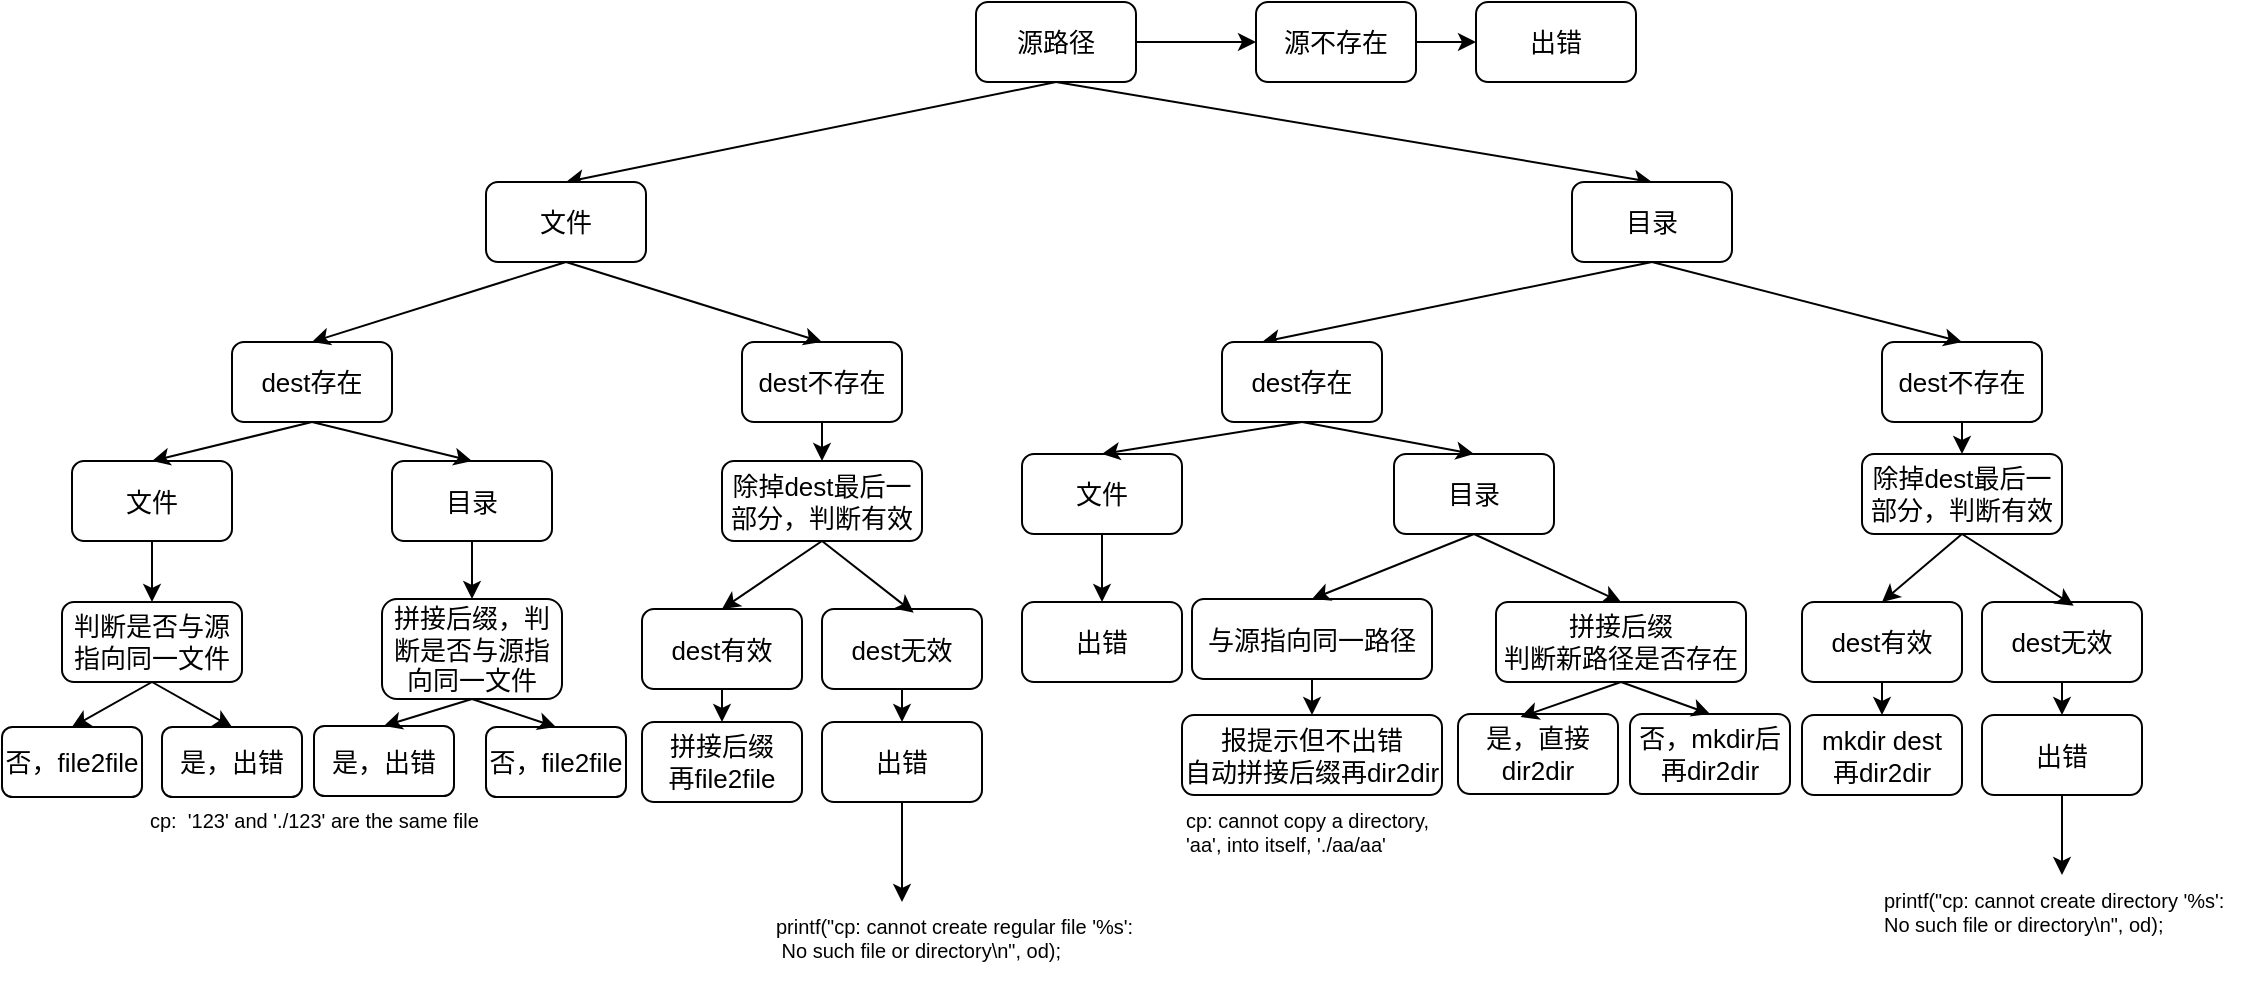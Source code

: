 <mxfile version="20.3.0" type="device"><diagram id="1-LdetkrcI_9c956zNeC" name="第 1 页"><mxGraphModel dx="1480" dy="903" grid="1" gridSize="10" guides="1" tooltips="1" connect="1" arrows="1" fold="1" page="1" pageScale="1" pageWidth="1169" pageHeight="827" math="0" shadow="0"><root><mxCell id="0"/><mxCell id="1" parent="0"/><mxCell id="vdgWJqhM1xVV5g6M8hIq-76" value="源路径" style="rounded=1;whiteSpace=wrap;html=1;fontSize=13;" vertex="1" parent="1"><mxGeometry x="497" y="140" width="80" height="40" as="geometry"/></mxCell><mxCell id="vdgWJqhM1xVV5g6M8hIq-77" value="" style="endArrow=classic;html=1;rounded=0;fontSize=16;exitX=0.5;exitY=1;exitDx=0;exitDy=0;entryX=0.5;entryY=0;entryDx=0;entryDy=0;" edge="1" parent="1" source="vdgWJqhM1xVV5g6M8hIq-76" target="vdgWJqhM1xVV5g6M8hIq-79"><mxGeometry width="50" height="50" relative="1" as="geometry"><mxPoint x="630" y="490" as="sourcePoint"/><mxPoint x="490" y="260" as="targetPoint"/></mxGeometry></mxCell><mxCell id="vdgWJqhM1xVV5g6M8hIq-78" value="" style="endArrow=classic;html=1;rounded=0;fontSize=16;exitX=0.5;exitY=1;exitDx=0;exitDy=0;entryX=0.5;entryY=0;entryDx=0;entryDy=0;" edge="1" parent="1" source="vdgWJqhM1xVV5g6M8hIq-76" target="vdgWJqhM1xVV5g6M8hIq-80"><mxGeometry width="50" height="50" relative="1" as="geometry"><mxPoint x="630" y="490" as="sourcePoint"/><mxPoint x="730" y="260" as="targetPoint"/></mxGeometry></mxCell><mxCell id="vdgWJqhM1xVV5g6M8hIq-79" value="文件" style="rounded=1;whiteSpace=wrap;html=1;fontSize=13;" vertex="1" parent="1"><mxGeometry x="252" y="230" width="80" height="40" as="geometry"/></mxCell><mxCell id="vdgWJqhM1xVV5g6M8hIq-80" value="目录" style="rounded=1;whiteSpace=wrap;html=1;fontSize=13;" vertex="1" parent="1"><mxGeometry x="795" y="230" width="80" height="40" as="geometry"/></mxCell><mxCell id="vdgWJqhM1xVV5g6M8hIq-81" value="" style="endArrow=classic;html=1;rounded=0;fontSize=16;exitX=0.5;exitY=1;exitDx=0;exitDy=0;" edge="1" parent="1" source="vdgWJqhM1xVV5g6M8hIq-80"><mxGeometry width="50" height="50" relative="1" as="geometry"><mxPoint x="700" y="270" as="sourcePoint"/><mxPoint x="640" y="310" as="targetPoint"/></mxGeometry></mxCell><mxCell id="vdgWJqhM1xVV5g6M8hIq-82" value="dest存在" style="rounded=1;whiteSpace=wrap;html=1;fontSize=13;" vertex="1" parent="1"><mxGeometry x="620" y="310" width="80" height="40" as="geometry"/></mxCell><mxCell id="vdgWJqhM1xVV5g6M8hIq-83" value="dest不存在" style="rounded=1;whiteSpace=wrap;html=1;fontSize=13;" vertex="1" parent="1"><mxGeometry x="950" y="310" width="80" height="40" as="geometry"/></mxCell><mxCell id="vdgWJqhM1xVV5g6M8hIq-84" value="文件" style="rounded=1;whiteSpace=wrap;html=1;fontSize=13;" vertex="1" parent="1"><mxGeometry x="520" y="366" width="80" height="40" as="geometry"/></mxCell><mxCell id="vdgWJqhM1xVV5g6M8hIq-85" value="目录" style="rounded=1;whiteSpace=wrap;html=1;fontSize=13;" vertex="1" parent="1"><mxGeometry x="706" y="366" width="80" height="40" as="geometry"/></mxCell><mxCell id="vdgWJqhM1xVV5g6M8hIq-86" value="与源指向同一路径" style="rounded=1;whiteSpace=wrap;html=1;fontSize=13;" vertex="1" parent="1"><mxGeometry x="605" y="438.5" width="120" height="40" as="geometry"/></mxCell><mxCell id="vdgWJqhM1xVV5g6M8hIq-87" value="源不存在" style="rounded=1;whiteSpace=wrap;html=1;fontSize=13;" vertex="1" parent="1"><mxGeometry x="637" y="140" width="80" height="40" as="geometry"/></mxCell><mxCell id="vdgWJqhM1xVV5g6M8hIq-88" value="出错" style="rounded=1;whiteSpace=wrap;html=1;fontSize=13;" vertex="1" parent="1"><mxGeometry x="747" y="140" width="80" height="40" as="geometry"/></mxCell><mxCell id="vdgWJqhM1xVV5g6M8hIq-89" value="除掉dest最后一部分，判断有效" style="rounded=1;whiteSpace=wrap;html=1;fontSize=13;" vertex="1" parent="1"><mxGeometry x="940" y="366" width="100" height="40" as="geometry"/></mxCell><mxCell id="vdgWJqhM1xVV5g6M8hIq-90" value="dest有效" style="rounded=1;whiteSpace=wrap;html=1;fontSize=13;" vertex="1" parent="1"><mxGeometry x="910" y="440" width="80" height="40" as="geometry"/></mxCell><mxCell id="vdgWJqhM1xVV5g6M8hIq-91" value="dest无效" style="rounded=1;whiteSpace=wrap;html=1;fontSize=13;" vertex="1" parent="1"><mxGeometry x="1000" y="440" width="80" height="40" as="geometry"/></mxCell><mxCell id="vdgWJqhM1xVV5g6M8hIq-92" value="报提示但不出错&lt;br&gt;自动拼接后缀再dir2dir" style="rounded=1;whiteSpace=wrap;html=1;fontSize=13;" vertex="1" parent="1"><mxGeometry x="600" y="496.5" width="130" height="40" as="geometry"/></mxCell><mxCell id="vdgWJqhM1xVV5g6M8hIq-93" value="出错" style="rounded=1;whiteSpace=wrap;html=1;fontSize=13;" vertex="1" parent="1"><mxGeometry x="520" y="440" width="80" height="40" as="geometry"/></mxCell><mxCell id="vdgWJqhM1xVV5g6M8hIq-94" style="edgeStyle=orthogonalEdgeStyle;rounded=0;orthogonalLoop=1;jettySize=auto;html=1;exitX=0.5;exitY=1;exitDx=0;exitDy=0;entryX=0.5;entryY=0;entryDx=0;entryDy=0;fontSize=10;" edge="1" parent="1" source="vdgWJqhM1xVV5g6M8hIq-95" target="vdgWJqhM1xVV5g6M8hIq-150"><mxGeometry relative="1" as="geometry"/></mxCell><mxCell id="vdgWJqhM1xVV5g6M8hIq-95" value="出错" style="rounded=1;whiteSpace=wrap;html=1;fontSize=13;" vertex="1" parent="1"><mxGeometry x="1000" y="496.5" width="80" height="40" as="geometry"/></mxCell><mxCell id="vdgWJqhM1xVV5g6M8hIq-96" value="mkdir dest&lt;br&gt;再dir2dir" style="rounded=1;whiteSpace=wrap;html=1;fontSize=13;" vertex="1" parent="1"><mxGeometry x="910" y="496.5" width="80" height="40" as="geometry"/></mxCell><mxCell id="vdgWJqhM1xVV5g6M8hIq-97" value="" style="endArrow=classic;html=1;rounded=0;fontSize=16;exitX=0.5;exitY=1;exitDx=0;exitDy=0;entryX=0.5;entryY=0;entryDx=0;entryDy=0;" edge="1" parent="1" source="vdgWJqhM1xVV5g6M8hIq-80" target="vdgWJqhM1xVV5g6M8hIq-83"><mxGeometry width="50" height="50" relative="1" as="geometry"><mxPoint x="700" y="270" as="sourcePoint"/><mxPoint x="640" y="310" as="targetPoint"/></mxGeometry></mxCell><mxCell id="vdgWJqhM1xVV5g6M8hIq-98" value="" style="endArrow=classic;html=1;rounded=0;fontSize=16;exitX=0.5;exitY=1;exitDx=0;exitDy=0;entryX=0.5;entryY=0;entryDx=0;entryDy=0;" edge="1" parent="1" source="vdgWJqhM1xVV5g6M8hIq-82" target="vdgWJqhM1xVV5g6M8hIq-85"><mxGeometry width="50" height="50" relative="1" as="geometry"><mxPoint x="640" y="350" as="sourcePoint"/><mxPoint x="630" y="310" as="targetPoint"/></mxGeometry></mxCell><mxCell id="vdgWJqhM1xVV5g6M8hIq-99" value="" style="endArrow=classic;html=1;rounded=0;fontSize=16;exitX=0.5;exitY=1;exitDx=0;exitDy=0;entryX=0.5;entryY=0;entryDx=0;entryDy=0;" edge="1" parent="1" source="vdgWJqhM1xVV5g6M8hIq-82" target="vdgWJqhM1xVV5g6M8hIq-84"><mxGeometry width="50" height="50" relative="1" as="geometry"><mxPoint x="700" y="270" as="sourcePoint"/><mxPoint x="640" y="310" as="targetPoint"/></mxGeometry></mxCell><mxCell id="vdgWJqhM1xVV5g6M8hIq-100" value="" style="endArrow=classic;html=1;rounded=0;fontSize=16;exitX=0.5;exitY=1;exitDx=0;exitDy=0;entryX=0.5;entryY=0;entryDx=0;entryDy=0;" edge="1" parent="1" source="vdgWJqhM1xVV5g6M8hIq-84" target="vdgWJqhM1xVV5g6M8hIq-93"><mxGeometry width="50" height="50" relative="1" as="geometry"><mxPoint x="780" y="256" as="sourcePoint"/><mxPoint x="720" y="296" as="targetPoint"/></mxGeometry></mxCell><mxCell id="vdgWJqhM1xVV5g6M8hIq-101" value="" style="endArrow=classic;html=1;rounded=0;fontSize=16;exitX=0.5;exitY=1;exitDx=0;exitDy=0;entryX=0.5;entryY=0;entryDx=0;entryDy=0;" edge="1" parent="1" source="vdgWJqhM1xVV5g6M8hIq-85" target="vdgWJqhM1xVV5g6M8hIq-86"><mxGeometry width="50" height="50" relative="1" as="geometry"><mxPoint x="770" y="256" as="sourcePoint"/><mxPoint x="710" y="296" as="targetPoint"/></mxGeometry></mxCell><mxCell id="vdgWJqhM1xVV5g6M8hIq-102" value="" style="endArrow=classic;html=1;rounded=0;fontSize=16;exitX=0.5;exitY=1;exitDx=0;exitDy=0;entryX=0.5;entryY=0;entryDx=0;entryDy=0;" edge="1" parent="1" source="vdgWJqhM1xVV5g6M8hIq-85" target="vdgWJqhM1xVV5g6M8hIq-142"><mxGeometry width="50" height="50" relative="1" as="geometry"><mxPoint x="770" y="256" as="sourcePoint"/><mxPoint x="845" y="440" as="targetPoint"/></mxGeometry></mxCell><mxCell id="vdgWJqhM1xVV5g6M8hIq-103" value="" style="endArrow=classic;html=1;rounded=0;fontSize=16;exitX=0.5;exitY=1;exitDx=0;exitDy=0;entryX=0.5;entryY=0;entryDx=0;entryDy=0;" edge="1" parent="1" source="vdgWJqhM1xVV5g6M8hIq-86" target="vdgWJqhM1xVV5g6M8hIq-92"><mxGeometry width="50" height="50" relative="1" as="geometry"><mxPoint x="770" y="250" as="sourcePoint"/><mxPoint x="710" y="290" as="targetPoint"/></mxGeometry></mxCell><mxCell id="vdgWJqhM1xVV5g6M8hIq-104" value="" style="endArrow=classic;html=1;rounded=0;fontSize=16;exitX=0.5;exitY=1;exitDx=0;exitDy=0;entryX=0.5;entryY=0;entryDx=0;entryDy=0;" edge="1" parent="1" source="vdgWJqhM1xVV5g6M8hIq-83" target="vdgWJqhM1xVV5g6M8hIq-89"><mxGeometry width="50" height="50" relative="1" as="geometry"><mxPoint x="750" y="282" as="sourcePoint"/><mxPoint x="690" y="322" as="targetPoint"/></mxGeometry></mxCell><mxCell id="vdgWJqhM1xVV5g6M8hIq-105" value="" style="endArrow=classic;html=1;rounded=0;fontSize=16;exitX=0.5;exitY=1;exitDx=0;exitDy=0;entryX=0.5;entryY=0;entryDx=0;entryDy=0;" edge="1" parent="1" source="vdgWJqhM1xVV5g6M8hIq-89" target="vdgWJqhM1xVV5g6M8hIq-90"><mxGeometry width="50" height="50" relative="1" as="geometry"><mxPoint x="780" y="284" as="sourcePoint"/><mxPoint x="720" y="324" as="targetPoint"/></mxGeometry></mxCell><mxCell id="vdgWJqhM1xVV5g6M8hIq-106" value="" style="endArrow=classic;html=1;rounded=0;fontSize=16;exitX=0.5;exitY=1;exitDx=0;exitDy=0;entryX=0.573;entryY=0.046;entryDx=0;entryDy=0;entryPerimeter=0;" edge="1" parent="1" source="vdgWJqhM1xVV5g6M8hIq-89" target="vdgWJqhM1xVV5g6M8hIq-91"><mxGeometry width="50" height="50" relative="1" as="geometry"><mxPoint x="780" y="284" as="sourcePoint"/><mxPoint x="720" y="324" as="targetPoint"/></mxGeometry></mxCell><mxCell id="vdgWJqhM1xVV5g6M8hIq-107" value="" style="endArrow=classic;html=1;rounded=0;fontSize=16;exitX=0.5;exitY=1;exitDx=0;exitDy=0;entryX=0.5;entryY=0;entryDx=0;entryDy=0;" edge="1" parent="1" source="vdgWJqhM1xVV5g6M8hIq-90" target="vdgWJqhM1xVV5g6M8hIq-96"><mxGeometry width="50" height="50" relative="1" as="geometry"><mxPoint x="740" y="276.5" as="sourcePoint"/><mxPoint x="680" y="316.5" as="targetPoint"/></mxGeometry></mxCell><mxCell id="vdgWJqhM1xVV5g6M8hIq-108" value="" style="endArrow=classic;html=1;rounded=0;fontSize=16;exitX=0.5;exitY=1;exitDx=0;exitDy=0;entryX=0.5;entryY=0;entryDx=0;entryDy=0;" edge="1" parent="1" source="vdgWJqhM1xVV5g6M8hIq-91" target="vdgWJqhM1xVV5g6M8hIq-95"><mxGeometry width="50" height="50" relative="1" as="geometry"><mxPoint x="720" y="276.5" as="sourcePoint"/><mxPoint x="660" y="316.5" as="targetPoint"/></mxGeometry></mxCell><mxCell id="vdgWJqhM1xVV5g6M8hIq-109" value="" style="endArrow=classic;html=1;rounded=0;fontSize=16;entryX=0;entryY=0.5;entryDx=0;entryDy=0;" edge="1" parent="1" source="vdgWJqhM1xVV5g6M8hIq-76" target="vdgWJqhM1xVV5g6M8hIq-87"><mxGeometry width="50" height="50" relative="1" as="geometry"><mxPoint x="617" y="490" as="sourcePoint"/><mxPoint x="717" y="260" as="targetPoint"/></mxGeometry></mxCell><mxCell id="vdgWJqhM1xVV5g6M8hIq-110" value="" style="endArrow=classic;html=1;rounded=0;fontSize=16;entryX=0;entryY=0.5;entryDx=0;entryDy=0;" edge="1" parent="1" target="vdgWJqhM1xVV5g6M8hIq-88"><mxGeometry width="50" height="50" relative="1" as="geometry"><mxPoint x="717" y="160" as="sourcePoint"/><mxPoint x="687" y="270" as="targetPoint"/></mxGeometry></mxCell><mxCell id="vdgWJqhM1xVV5g6M8hIq-111" value="dest存在" style="rounded=1;whiteSpace=wrap;html=1;fontSize=13;" vertex="1" parent="1"><mxGeometry x="125" y="310" width="80" height="40" as="geometry"/></mxCell><mxCell id="vdgWJqhM1xVV5g6M8hIq-112" value="dest不存在" style="rounded=1;whiteSpace=wrap;html=1;fontSize=13;" vertex="1" parent="1"><mxGeometry x="380" y="310" width="80" height="40" as="geometry"/></mxCell><mxCell id="vdgWJqhM1xVV5g6M8hIq-113" value="文件" style="rounded=1;whiteSpace=wrap;html=1;fontSize=13;" vertex="1" parent="1"><mxGeometry x="45" y="369.5" width="80" height="40" as="geometry"/></mxCell><mxCell id="vdgWJqhM1xVV5g6M8hIq-114" value="目录" style="rounded=1;whiteSpace=wrap;html=1;fontSize=13;" vertex="1" parent="1"><mxGeometry x="205" y="369.5" width="80" height="40" as="geometry"/></mxCell><mxCell id="vdgWJqhM1xVV5g6M8hIq-115" value="除掉dest最后一部分，判断有效" style="rounded=1;whiteSpace=wrap;html=1;fontSize=13;" vertex="1" parent="1"><mxGeometry x="370" y="369.5" width="100" height="40" as="geometry"/></mxCell><mxCell id="vdgWJqhM1xVV5g6M8hIq-116" value="dest有效" style="rounded=1;whiteSpace=wrap;html=1;fontSize=13;" vertex="1" parent="1"><mxGeometry x="330" y="443.5" width="80" height="40" as="geometry"/></mxCell><mxCell id="vdgWJqhM1xVV5g6M8hIq-117" value="dest无效" style="rounded=1;whiteSpace=wrap;html=1;fontSize=13;" vertex="1" parent="1"><mxGeometry x="420" y="443.5" width="80" height="40" as="geometry"/></mxCell><mxCell id="vdgWJqhM1xVV5g6M8hIq-118" value="" style="edgeStyle=orthogonalEdgeStyle;rounded=0;orthogonalLoop=1;jettySize=auto;html=1;fontSize=10;" edge="1" parent="1" source="vdgWJqhM1xVV5g6M8hIq-119" target="vdgWJqhM1xVV5g6M8hIq-149"><mxGeometry relative="1" as="geometry"/></mxCell><mxCell id="vdgWJqhM1xVV5g6M8hIq-119" value="出错" style="rounded=1;whiteSpace=wrap;html=1;fontSize=13;" vertex="1" parent="1"><mxGeometry x="420" y="500" width="80" height="40" as="geometry"/></mxCell><mxCell id="vdgWJqhM1xVV5g6M8hIq-120" value="拼接后缀&lt;br&gt;再file2file" style="rounded=1;whiteSpace=wrap;html=1;fontSize=13;" vertex="1" parent="1"><mxGeometry x="330" y="500" width="80" height="40" as="geometry"/></mxCell><mxCell id="vdgWJqhM1xVV5g6M8hIq-121" value="" style="endArrow=classic;html=1;rounded=0;fontSize=16;entryX=0.5;entryY=0;entryDx=0;entryDy=0;exitX=0.5;exitY=1;exitDx=0;exitDy=0;" edge="1" parent="1" source="vdgWJqhM1xVV5g6M8hIq-115" target="vdgWJqhM1xVV5g6M8hIq-116"><mxGeometry width="50" height="50" relative="1" as="geometry"><mxPoint x="390" y="423.5" as="sourcePoint"/><mxPoint x="140" y="327.5" as="targetPoint"/></mxGeometry></mxCell><mxCell id="vdgWJqhM1xVV5g6M8hIq-122" value="" style="endArrow=classic;html=1;rounded=0;fontSize=16;exitX=0.5;exitY=1;exitDx=0;exitDy=0;entryX=0.573;entryY=0.046;entryDx=0;entryDy=0;entryPerimeter=0;" edge="1" parent="1" source="vdgWJqhM1xVV5g6M8hIq-115" target="vdgWJqhM1xVV5g6M8hIq-117"><mxGeometry width="50" height="50" relative="1" as="geometry"><mxPoint x="410" y="409.5" as="sourcePoint"/><mxPoint x="140" y="327.5" as="targetPoint"/></mxGeometry></mxCell><mxCell id="vdgWJqhM1xVV5g6M8hIq-123" value="" style="endArrow=classic;html=1;rounded=0;fontSize=16;exitX=0.5;exitY=1;exitDx=0;exitDy=0;entryX=0.5;entryY=0;entryDx=0;entryDy=0;" edge="1" parent="1" source="vdgWJqhM1xVV5g6M8hIq-116" target="vdgWJqhM1xVV5g6M8hIq-120"><mxGeometry width="50" height="50" relative="1" as="geometry"><mxPoint x="160" y="280" as="sourcePoint"/><mxPoint x="100" y="320" as="targetPoint"/></mxGeometry></mxCell><mxCell id="vdgWJqhM1xVV5g6M8hIq-124" value="" style="endArrow=classic;html=1;rounded=0;fontSize=16;exitX=0.5;exitY=1;exitDx=0;exitDy=0;entryX=0.5;entryY=0;entryDx=0;entryDy=0;" edge="1" parent="1" source="vdgWJqhM1xVV5g6M8hIq-117" target="vdgWJqhM1xVV5g6M8hIq-119"><mxGeometry width="50" height="50" relative="1" as="geometry"><mxPoint x="140" y="280" as="sourcePoint"/><mxPoint x="80" y="320" as="targetPoint"/></mxGeometry></mxCell><mxCell id="vdgWJqhM1xVV5g6M8hIq-125" value="" style="endArrow=classic;html=1;rounded=0;fontSize=16;exitX=0.5;exitY=1;exitDx=0;exitDy=0;" edge="1" parent="1" source="vdgWJqhM1xVV5g6M8hIq-112" target="vdgWJqhM1xVV5g6M8hIq-115"><mxGeometry width="50" height="50" relative="1" as="geometry"><mxPoint x="770" y="256" as="sourcePoint"/><mxPoint x="710" y="296" as="targetPoint"/></mxGeometry></mxCell><mxCell id="vdgWJqhM1xVV5g6M8hIq-126" value="判断是否与源指向同一文件" style="rounded=1;whiteSpace=wrap;html=1;fontSize=13;" vertex="1" parent="1"><mxGeometry x="40" y="440" width="90" height="40" as="geometry"/></mxCell><mxCell id="vdgWJqhM1xVV5g6M8hIq-127" value="拼接后缀，判断是否与源指向同一文件" style="rounded=1;whiteSpace=wrap;html=1;fontSize=13;" vertex="1" parent="1"><mxGeometry x="200" y="438.5" width="90" height="50" as="geometry"/></mxCell><mxCell id="vdgWJqhM1xVV5g6M8hIq-128" value="是，出错" style="rounded=1;whiteSpace=wrap;html=1;fontSize=13;" vertex="1" parent="1"><mxGeometry x="166" y="502" width="70" height="35" as="geometry"/></mxCell><mxCell id="vdgWJqhM1xVV5g6M8hIq-129" value="否，file2file" style="rounded=1;whiteSpace=wrap;html=1;fontSize=13;" vertex="1" parent="1"><mxGeometry x="252" y="502.5" width="70" height="35" as="geometry"/></mxCell><mxCell id="vdgWJqhM1xVV5g6M8hIq-130" value="是，出错" style="rounded=1;whiteSpace=wrap;html=1;fontSize=13;" vertex="1" parent="1"><mxGeometry x="90" y="502.5" width="70" height="35" as="geometry"/></mxCell><mxCell id="vdgWJqhM1xVV5g6M8hIq-131" value="否，file2file" style="rounded=1;whiteSpace=wrap;html=1;fontSize=13;" vertex="1" parent="1"><mxGeometry x="10" y="502.5" width="70" height="35" as="geometry"/></mxCell><mxCell id="vdgWJqhM1xVV5g6M8hIq-132" value="" style="endArrow=classic;html=1;rounded=0;fontSize=16;entryX=0.5;entryY=0;entryDx=0;entryDy=0;exitX=0.5;exitY=1;exitDx=0;exitDy=0;" edge="1" parent="1" source="vdgWJqhM1xVV5g6M8hIq-113" target="vdgWJqhM1xVV5g6M8hIq-126"><mxGeometry width="50" height="50" relative="1" as="geometry"><mxPoint x="390" y="423.5" as="sourcePoint"/><mxPoint x="140" y="327.5" as="targetPoint"/></mxGeometry></mxCell><mxCell id="vdgWJqhM1xVV5g6M8hIq-133" value="" style="endArrow=classic;html=1;rounded=0;fontSize=16;entryX=0.5;entryY=0;entryDx=0;entryDy=0;exitX=0.5;exitY=1;exitDx=0;exitDy=0;" edge="1" parent="1" source="vdgWJqhM1xVV5g6M8hIq-114" target="vdgWJqhM1xVV5g6M8hIq-127"><mxGeometry width="50" height="50" relative="1" as="geometry"><mxPoint x="400" y="423.5" as="sourcePoint"/><mxPoint x="150" y="327.5" as="targetPoint"/></mxGeometry></mxCell><mxCell id="vdgWJqhM1xVV5g6M8hIq-134" value="" style="endArrow=classic;html=1;rounded=0;fontSize=16;entryX=0.5;entryY=0;entryDx=0;entryDy=0;exitX=0.5;exitY=1;exitDx=0;exitDy=0;" edge="1" parent="1" source="vdgWJqhM1xVV5g6M8hIq-111" target="vdgWJqhM1xVV5g6M8hIq-114"><mxGeometry width="50" height="50" relative="1" as="geometry"><mxPoint x="390" y="423.5" as="sourcePoint"/><mxPoint x="140" y="327.5" as="targetPoint"/></mxGeometry></mxCell><mxCell id="vdgWJqhM1xVV5g6M8hIq-135" value="" style="endArrow=classic;html=1;rounded=0;fontSize=16;entryX=0.5;entryY=0;entryDx=0;entryDy=0;exitX=0.5;exitY=1;exitDx=0;exitDy=0;" edge="1" parent="1" source="vdgWJqhM1xVV5g6M8hIq-111" target="vdgWJqhM1xVV5g6M8hIq-113"><mxGeometry width="50" height="50" relative="1" as="geometry"><mxPoint x="390" y="423.5" as="sourcePoint"/><mxPoint x="140" y="327.5" as="targetPoint"/></mxGeometry></mxCell><mxCell id="vdgWJqhM1xVV5g6M8hIq-136" value="" style="endArrow=classic;html=1;rounded=0;fontSize=16;entryX=0.5;entryY=0;entryDx=0;entryDy=0;exitX=0.5;exitY=1;exitDx=0;exitDy=0;" edge="1" parent="1" source="vdgWJqhM1xVV5g6M8hIq-126" target="vdgWJqhM1xVV5g6M8hIq-130"><mxGeometry width="50" height="50" relative="1" as="geometry"><mxPoint x="390" y="423.5" as="sourcePoint"/><mxPoint x="140" y="327.5" as="targetPoint"/></mxGeometry></mxCell><mxCell id="vdgWJqhM1xVV5g6M8hIq-137" value="" style="endArrow=classic;html=1;rounded=0;fontSize=16;entryX=0.5;entryY=0;entryDx=0;entryDy=0;exitX=0.5;exitY=1;exitDx=0;exitDy=0;" edge="1" parent="1" source="vdgWJqhM1xVV5g6M8hIq-126" target="vdgWJqhM1xVV5g6M8hIq-131"><mxGeometry width="50" height="50" relative="1" as="geometry"><mxPoint x="390" y="423.5" as="sourcePoint"/><mxPoint x="140" y="327.5" as="targetPoint"/></mxGeometry></mxCell><mxCell id="vdgWJqhM1xVV5g6M8hIq-138" value="" style="endArrow=classic;html=1;rounded=0;fontSize=16;entryX=0.5;entryY=0;entryDx=0;entryDy=0;exitX=0.5;exitY=1;exitDx=0;exitDy=0;" edge="1" parent="1" source="vdgWJqhM1xVV5g6M8hIq-127" target="vdgWJqhM1xVV5g6M8hIq-128"><mxGeometry width="50" height="50" relative="1" as="geometry"><mxPoint x="390" y="423.5" as="sourcePoint"/><mxPoint x="140" y="327.5" as="targetPoint"/></mxGeometry></mxCell><mxCell id="vdgWJqhM1xVV5g6M8hIq-139" value="" style="endArrow=classic;html=1;rounded=0;fontSize=16;entryX=0.5;entryY=0;entryDx=0;entryDy=0;exitX=0.5;exitY=1;exitDx=0;exitDy=0;" edge="1" parent="1" source="vdgWJqhM1xVV5g6M8hIq-127" target="vdgWJqhM1xVV5g6M8hIq-129"><mxGeometry width="50" height="50" relative="1" as="geometry"><mxPoint x="390" y="423.5" as="sourcePoint"/><mxPoint x="140" y="327.5" as="targetPoint"/></mxGeometry></mxCell><mxCell id="vdgWJqhM1xVV5g6M8hIq-140" value="" style="endArrow=classic;html=1;rounded=0;fontSize=16;entryX=0.5;entryY=0;entryDx=0;entryDy=0;exitX=0.5;exitY=1;exitDx=0;exitDy=0;" edge="1" parent="1" source="vdgWJqhM1xVV5g6M8hIq-79" target="vdgWJqhM1xVV5g6M8hIq-111"><mxGeometry width="50" height="50" relative="1" as="geometry"><mxPoint x="390" y="423.5" as="sourcePoint"/><mxPoint x="140" y="327.5" as="targetPoint"/></mxGeometry></mxCell><mxCell id="vdgWJqhM1xVV5g6M8hIq-141" value="" style="endArrow=classic;html=1;rounded=0;fontSize=16;entryX=0.5;entryY=0;entryDx=0;entryDy=0;exitX=0.5;exitY=1;exitDx=0;exitDy=0;" edge="1" parent="1" source="vdgWJqhM1xVV5g6M8hIq-79" target="vdgWJqhM1xVV5g6M8hIq-112"><mxGeometry width="50" height="50" relative="1" as="geometry"><mxPoint x="390" y="423.5" as="sourcePoint"/><mxPoint x="140" y="327.5" as="targetPoint"/></mxGeometry></mxCell><mxCell id="vdgWJqhM1xVV5g6M8hIq-142" value="拼接后缀&lt;br&gt;判断新路径是否存在" style="rounded=1;whiteSpace=wrap;html=1;fontSize=13;" vertex="1" parent="1"><mxGeometry x="757" y="440" width="125" height="40" as="geometry"/></mxCell><mxCell id="vdgWJqhM1xVV5g6M8hIq-143" value="是，直接&lt;br&gt;dir2dir" style="rounded=1;whiteSpace=wrap;html=1;fontSize=13;" vertex="1" parent="1"><mxGeometry x="738" y="496" width="80" height="40" as="geometry"/></mxCell><mxCell id="vdgWJqhM1xVV5g6M8hIq-144" value="cp:&amp;nbsp;cannot&amp;nbsp;copy&amp;nbsp;a&amp;nbsp;directory,&amp;nbsp;&lt;br style=&quot;font-size: 10px;&quot;&gt;'aa',&amp;nbsp;into&amp;nbsp;itself, './aa/aa'" style="text;whiteSpace=wrap;html=1;fontSize=10;" vertex="1" parent="1"><mxGeometry x="600" y="536.5" width="130" height="40" as="geometry"/></mxCell><mxCell id="vdgWJqhM1xVV5g6M8hIq-145" value="cp:&amp;nbsp; '123' and './123' are the same file" style="text;whiteSpace=wrap;html=1;fontSize=10;" vertex="1" parent="1"><mxGeometry x="82" y="536.5" width="170" height="30" as="geometry"/></mxCell><mxCell id="vdgWJqhM1xVV5g6M8hIq-146" value="否，mkdir后&lt;br&gt;再dir2dir" style="rounded=1;whiteSpace=wrap;html=1;fontSize=13;" vertex="1" parent="1"><mxGeometry x="824" y="496" width="80" height="40" as="geometry"/></mxCell><mxCell id="vdgWJqhM1xVV5g6M8hIq-147" value="" style="endArrow=classic;html=1;rounded=0;fontSize=16;exitX=0.5;exitY=1;exitDx=0;exitDy=0;entryX=0.391;entryY=0.038;entryDx=0;entryDy=0;entryPerimeter=0;" edge="1" parent="1" source="vdgWJqhM1xVV5g6M8hIq-142" target="vdgWJqhM1xVV5g6M8hIq-143"><mxGeometry width="50" height="50" relative="1" as="geometry"><mxPoint x="770" y="256" as="sourcePoint"/><mxPoint x="845" y="440" as="targetPoint"/></mxGeometry></mxCell><mxCell id="vdgWJqhM1xVV5g6M8hIq-148" value="" style="endArrow=classic;html=1;rounded=0;fontSize=16;exitX=0.5;exitY=1;exitDx=0;exitDy=0;entryX=0.5;entryY=0;entryDx=0;entryDy=0;" edge="1" parent="1" source="vdgWJqhM1xVV5g6M8hIq-142" target="vdgWJqhM1xVV5g6M8hIq-146"><mxGeometry width="50" height="50" relative="1" as="geometry"><mxPoint x="770" y="256" as="sourcePoint"/><mxPoint x="845" y="440" as="targetPoint"/></mxGeometry></mxCell><mxCell id="vdgWJqhM1xVV5g6M8hIq-149" value="printf(&quot;cp:&amp;nbsp;cannot&amp;nbsp;create&amp;nbsp;regular&amp;nbsp;file&amp;nbsp;'%s':&lt;br&gt;&amp;nbsp;No&amp;nbsp;such&amp;nbsp;file&amp;nbsp;or&amp;nbsp;directory\n&quot;,&amp;nbsp;od);" style="text;whiteSpace=wrap;html=1;fontSize=10;" vertex="1" parent="1"><mxGeometry x="395" y="590" width="130" height="40" as="geometry"/></mxCell><mxCell id="vdgWJqhM1xVV5g6M8hIq-150" value="printf(&quot;cp:&amp;nbsp;cannot&amp;nbsp;create&amp;nbsp;directory&amp;nbsp;'%s':&amp;nbsp;&lt;br&gt;No&amp;nbsp;such&amp;nbsp;file&amp;nbsp;or&amp;nbsp;directory\n&quot;,&amp;nbsp;od);" style="text;whiteSpace=wrap;html=1;fontSize=10;" vertex="1" parent="1"><mxGeometry x="948.75" y="576.5" width="182.5" height="43.5" as="geometry"/></mxCell></root></mxGraphModel></diagram></mxfile>